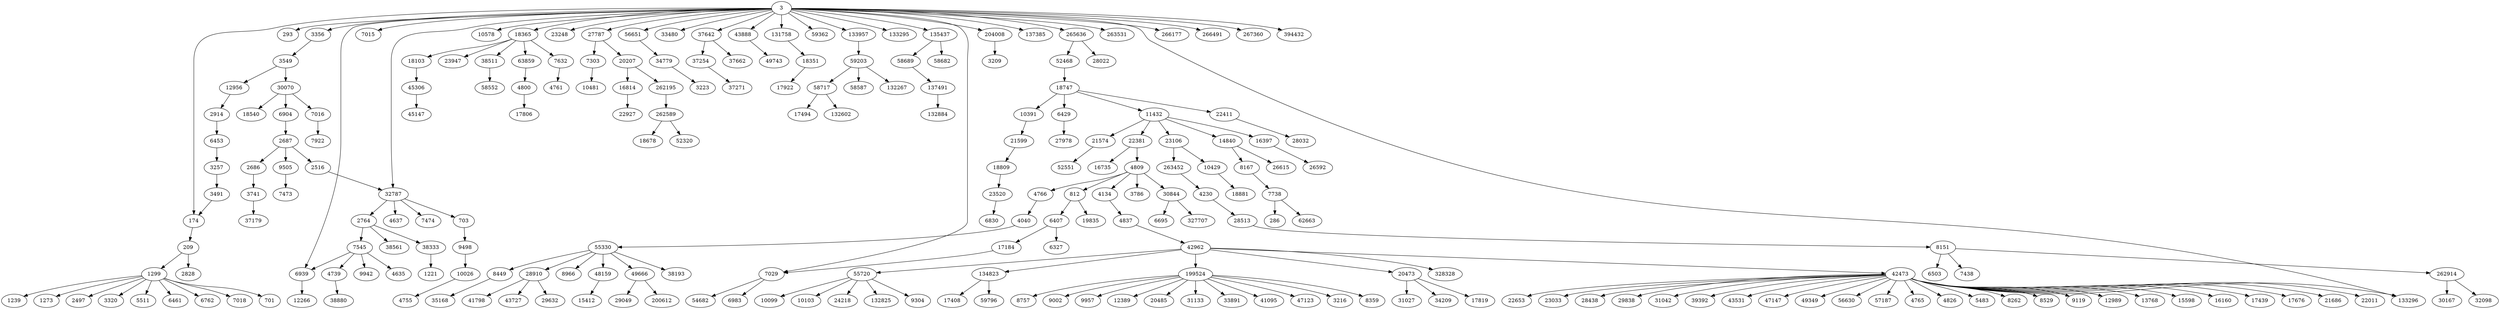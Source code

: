digraph {
  // Node definitions.
  3;
  174;
  209;
  286;
  293;
  701;
  703;
  812;
  1221;
  1239;
  1273;
  1299;
  2497;
  2516;
  2686;
  2687;
  2764;
  2828;
  2914;
  3209;
  3216;
  3223;
  3257;
  3320;
  3356;
  3491;
  3549;
  3741;
  3786;
  4040;
  4134;
  4230;
  4635;
  4637;
  4739;
  4755;
  4761;
  4765;
  4766;
  4800;
  4809;
  4826;
  4837;
  5483;
  5511;
  6327;
  6407;
  6429;
  6453;
  6461;
  6503;
  6695;
  6762;
  6830;
  6904;
  6939;
  6983;
  7015;
  7016;
  7018;
  7029;
  7303;
  7438;
  7473;
  7474;
  7545;
  7632;
  7738;
  7922;
  8151;
  8167;
  8262;
  8359;
  8449;
  8529;
  8757;
  8966;
  9002;
  9119;
  9304;
  9498;
  9505;
  9942;
  9957;
  10026;
  10099;
  10103;
  10391;
  10429;
  10481;
  10578;
  11432;
  12266;
  12389;
  12956;
  12989;
  13768;
  14840;
  15412;
  15598;
  16160;
  16397;
  16735;
  16814;
  17184;
  17408;
  17439;
  17494;
  17676;
  17806;
  17819;
  17922;
  18103;
  18351;
  18365;
  18540;
  18678;
  18747;
  18809;
  18881;
  19835;
  20207;
  20473;
  20485;
  21574;
  21599;
  21686;
  22011;
  22381;
  22411;
  22653;
  22927;
  23033;
  23106;
  23248;
  23520;
  23947;
  24218;
  26592;
  26615;
  27787;
  27978;
  28022;
  28032;
  28438;
  28513;
  28910;
  29049;
  29632;
  29838;
  30070;
  30167;
  30844;
  31027;
  31042;
  31133;
  32098;
  32787;
  33480;
  33891;
  34209;
  34779;
  35168;
  37179;
  37254;
  37271;
  37642;
  37662;
  38193;
  38333;
  38511;
  38561;
  38880;
  39392;
  41095;
  41798;
  42473;
  42962;
  43531;
  43727;
  43888;
  45147;
  45306;
  47123;
  47147;
  48159;
  49349;
  49666;
  49743;
  52320;
  52468;
  52551;
  54682;
  55330;
  55720;
  56630;
  56651;
  57187;
  58552;
  58587;
  58682;
  58689;
  58717;
  59203;
  59362;
  59796;
  62663;
  63859;
  131758;
  132267;
  132602;
  132825;
  132884;
  133295;
  133296;
  133957;
  134823;
  135437;
  137385;
  137491;
  199524;
  200612;
  204008;
  262195;
  262589;
  262914;
  263452;
  263531;
  265636;
  266177;
  266491;
  267360;
  327707;
  328328;
  394432;

  // Edge definitions.
  3 -> 174;
  3 -> 293;
  3 -> 3356;
  3 -> 6939;
  3 -> 7015;
  3 -> 7029;
  3 -> 10578;
  3 -> 18365;
  3 -> 23248;
  3 -> 27787;
  3 -> 32787;
  3 -> 33480;
  3 -> 37642;
  3 -> 43888;
  3 -> 56651;
  3 -> 59362;
  3 -> 131758;
  3 -> 133295;
  3 -> 133296;
  3 -> 133957;
  3 -> 135437;
  3 -> 137385;
  3 -> 204008;
  3 -> 263531;
  3 -> 265636;
  3 -> 266177;
  3 -> 266491;
  3 -> 267360;
  3 -> 394432;
  174 -> 209;
  209 -> 1299;
  209 -> 2828;
  703 -> 9498;
  812 -> 6407;
  812 -> 19835;
  1299 -> 701;
  1299 -> 1239;
  1299 -> 1273;
  1299 -> 2497;
  1299 -> 3320;
  1299 -> 5511;
  1299 -> 6461;
  1299 -> 6762;
  1299 -> 7018;
  2516 -> 32787;
  2686 -> 3741;
  2687 -> 2516;
  2687 -> 2686;
  2687 -> 9505;
  2764 -> 7545;
  2764 -> 38333;
  2764 -> 38561;
  2914 -> 6453;
  3257 -> 3491;
  3356 -> 3549;
  3491 -> 174;
  3549 -> 12956;
  3549 -> 30070;
  3741 -> 37179;
  4040 -> 55330;
  4134 -> 4837;
  4230 -> 28513;
  4739 -> 38880;
  4766 -> 4040;
  4800 -> 17806;
  4809 -> 812;
  4809 -> 3786;
  4809 -> 4134;
  4809 -> 4766;
  4809 -> 30844;
  4837 -> 42962;
  6407 -> 6327;
  6407 -> 17184;
  6429 -> 27978;
  6453 -> 3257;
  6904 -> 2687;
  6939 -> 12266;
  7016 -> 7922;
  7029 -> 6983;
  7029 -> 54682;
  7303 -> 10481;
  7545 -> 4635;
  7545 -> 4739;
  7545 -> 6939;
  7545 -> 9942;
  7632 -> 4761;
  7738 -> 286;
  7738 -> 62663;
  8151 -> 6503;
  8151 -> 7438;
  8151 -> 262914;
  8167 -> 7738;
  8449 -> 35168;
  9498 -> 10026;
  9505 -> 7473;
  10026 -> 4755;
  10391 -> 21599;
  10429 -> 18881;
  11432 -> 14840;
  11432 -> 16397;
  11432 -> 21574;
  11432 -> 22381;
  11432 -> 23106;
  12956 -> 2914;
  14840 -> 8167;
  14840 -> 26615;
  16397 -> 26592;
  16814 -> 22927;
  17184 -> 7029;
  18103 -> 45306;
  18351 -> 17922;
  18365 -> 7632;
  18365 -> 18103;
  18365 -> 23947;
  18365 -> 38511;
  18365 -> 63859;
  18747 -> 6429;
  18747 -> 10391;
  18747 -> 11432;
  18747 -> 22411;
  18809 -> 23520;
  20207 -> 16814;
  20207 -> 262195;
  20473 -> 17819;
  20473 -> 31027;
  20473 -> 34209;
  21574 -> 52551;
  21599 -> 18809;
  22381 -> 4809;
  22381 -> 16735;
  22411 -> 28032;
  23106 -> 10429;
  23106 -> 263452;
  23520 -> 6830;
  27787 -> 7303;
  27787 -> 20207;
  28513 -> 8151;
  28910 -> 29632;
  28910 -> 41798;
  28910 -> 43727;
  30070 -> 6904;
  30070 -> 7016;
  30070 -> 18540;
  30844 -> 6695;
  30844 -> 327707;
  32787 -> 703;
  32787 -> 2764;
  32787 -> 4637;
  32787 -> 7474;
  34779 -> 3223;
  37254 -> 37271;
  37642 -> 37254;
  37642 -> 37662;
  38333 -> 1221;
  38511 -> 58552;
  42473 -> 4765;
  42473 -> 4826;
  42473 -> 5483;
  42473 -> 8262;
  42473 -> 8529;
  42473 -> 9119;
  42473 -> 12989;
  42473 -> 13768;
  42473 -> 15598;
  42473 -> 16160;
  42473 -> 17439;
  42473 -> 17676;
  42473 -> 21686;
  42473 -> 22011;
  42473 -> 22653;
  42473 -> 23033;
  42473 -> 28438;
  42473 -> 29838;
  42473 -> 31042;
  42473 -> 39392;
  42473 -> 43531;
  42473 -> 47147;
  42473 -> 49349;
  42473 -> 56630;
  42473 -> 57187;
  42473 -> 133296;
  42962 -> 20473;
  42962 -> 42473;
  42962 -> 55720;
  42962 -> 134823;
  42962 -> 199524;
  42962 -> 328328;
  43888 -> 49743;
  45306 -> 45147;
  48159 -> 15412;
  49666 -> 29049;
  49666 -> 200612;
  52468 -> 18747;
  55330 -> 8449;
  55330 -> 8966;
  55330 -> 28910;
  55330 -> 38193;
  55330 -> 48159;
  55330 -> 49666;
  55720 -> 9304;
  55720 -> 10099;
  55720 -> 10103;
  55720 -> 24218;
  55720 -> 132825;
  56651 -> 34779;
  58689 -> 137491;
  58717 -> 17494;
  58717 -> 132602;
  59203 -> 58587;
  59203 -> 58717;
  59203 -> 132267;
  63859 -> 4800;
  131758 -> 18351;
  133957 -> 59203;
  134823 -> 17408;
  134823 -> 59796;
  135437 -> 58682;
  135437 -> 58689;
  137491 -> 132884;
  199524 -> 3216;
  199524 -> 8359;
  199524 -> 8757;
  199524 -> 9002;
  199524 -> 9957;
  199524 -> 12389;
  199524 -> 20485;
  199524 -> 31133;
  199524 -> 33891;
  199524 -> 41095;
  199524 -> 47123;
  204008 -> 3209;
  262195 -> 262589;
  262589 -> 18678;
  262589 -> 52320;
  262914 -> 30167;
  262914 -> 32098;
  263452 -> 4230;
  265636 -> 28022;
  265636 -> 52468;
}